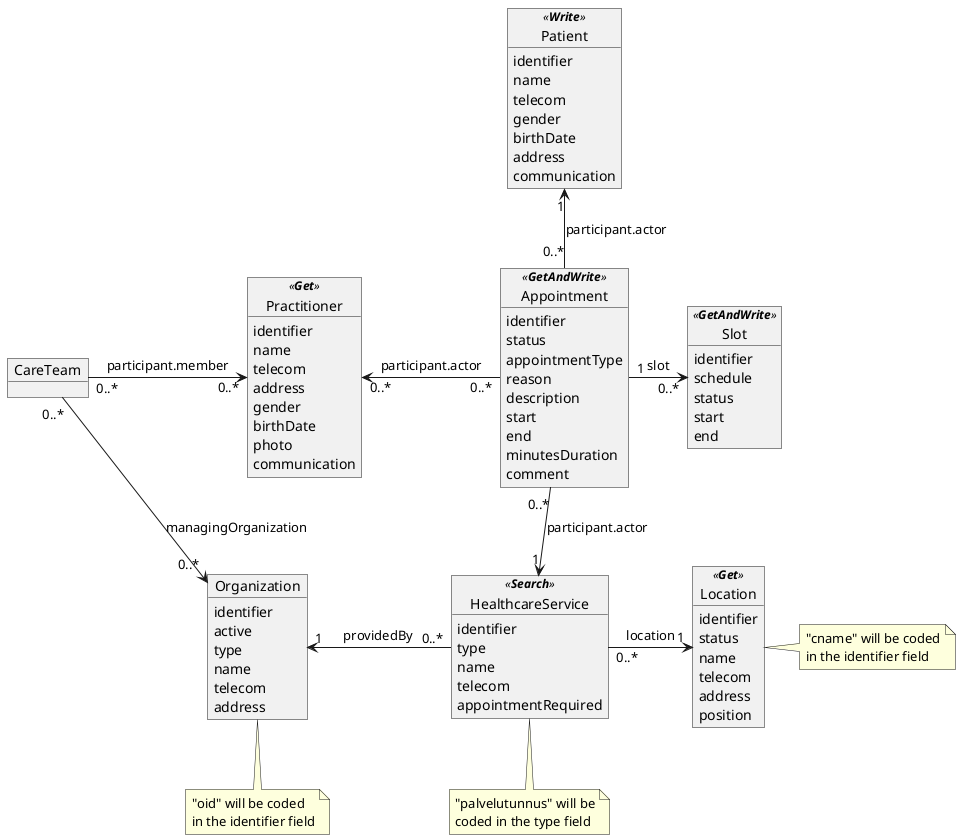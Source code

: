 @startuml

hide methods

object Appointment <<**GetAndWrite**>> {
  identifier
  status
  appointmentType
  reason
  ' added description field for a human readable description
  description
  start
  end
  minutesDuration
  comment
}

object Slot <<**GetAndWrite**>> {
  identifier
  schedule
  status
  start
  end
}

object Practitioner <<**Get**>> {
  identifier
  name
  telecom
  address
  gender
  birthDate  
  photo
  communication
  ' role.organization (ODAOrganization) ... role does not exist in DSTU3 any nmore
  ' role.healthcareService (ODAHealthcareService) ... role does not exist in DSTU3 any nmore
}

object Location <<**Get**>> {
  identifier
  status
  name
  telecom
  address
  position
}
note right : "cname" will be coded\nin the identifier field

object Patient <<**Write**>> {
  ' added some missing fields that are used in a patient resource
  identifier
  name
  telecom
  gender
  birthDate
  address
  communication
}

object HealthcareService <<**Search**>> {
  identifier
  type
  name
  telecom
  ' characteristic -- dropped this field out at this stage; used eg. to indicate wheel chair access
  appointmentRequired
}
note bottom : "palvelutunnus" will be\ncoded in the type field

object Organization {
  ' added some missing fields that are used in a patient resource
  identifier
  active
  type
  name
  telecom
  address
}
note bottom : "oid" will be coded\nin the identifier field


object CareTeam {
}

Appointment "0..*" -left-> "0..*" Practitioner :  participant.actor
Appointment "0..*" -down-> "1" HealthcareService :  participant.actor
Appointment "0..*" -up-> "1" Patient :  participant.actor
Appointment "1" -right-> "0..*" Slot :  slot

HealthcareService "0..*" -left-> "1" Organization : "providedBy "
HealthcareService "0..*  " -right-> "1" Location : location

CareTeam "0..*" -right-> "0..*" Practitioner : participant.member
CareTeam "0..*" -down-> "0..*" Organization : managingOrganization

@enduml

